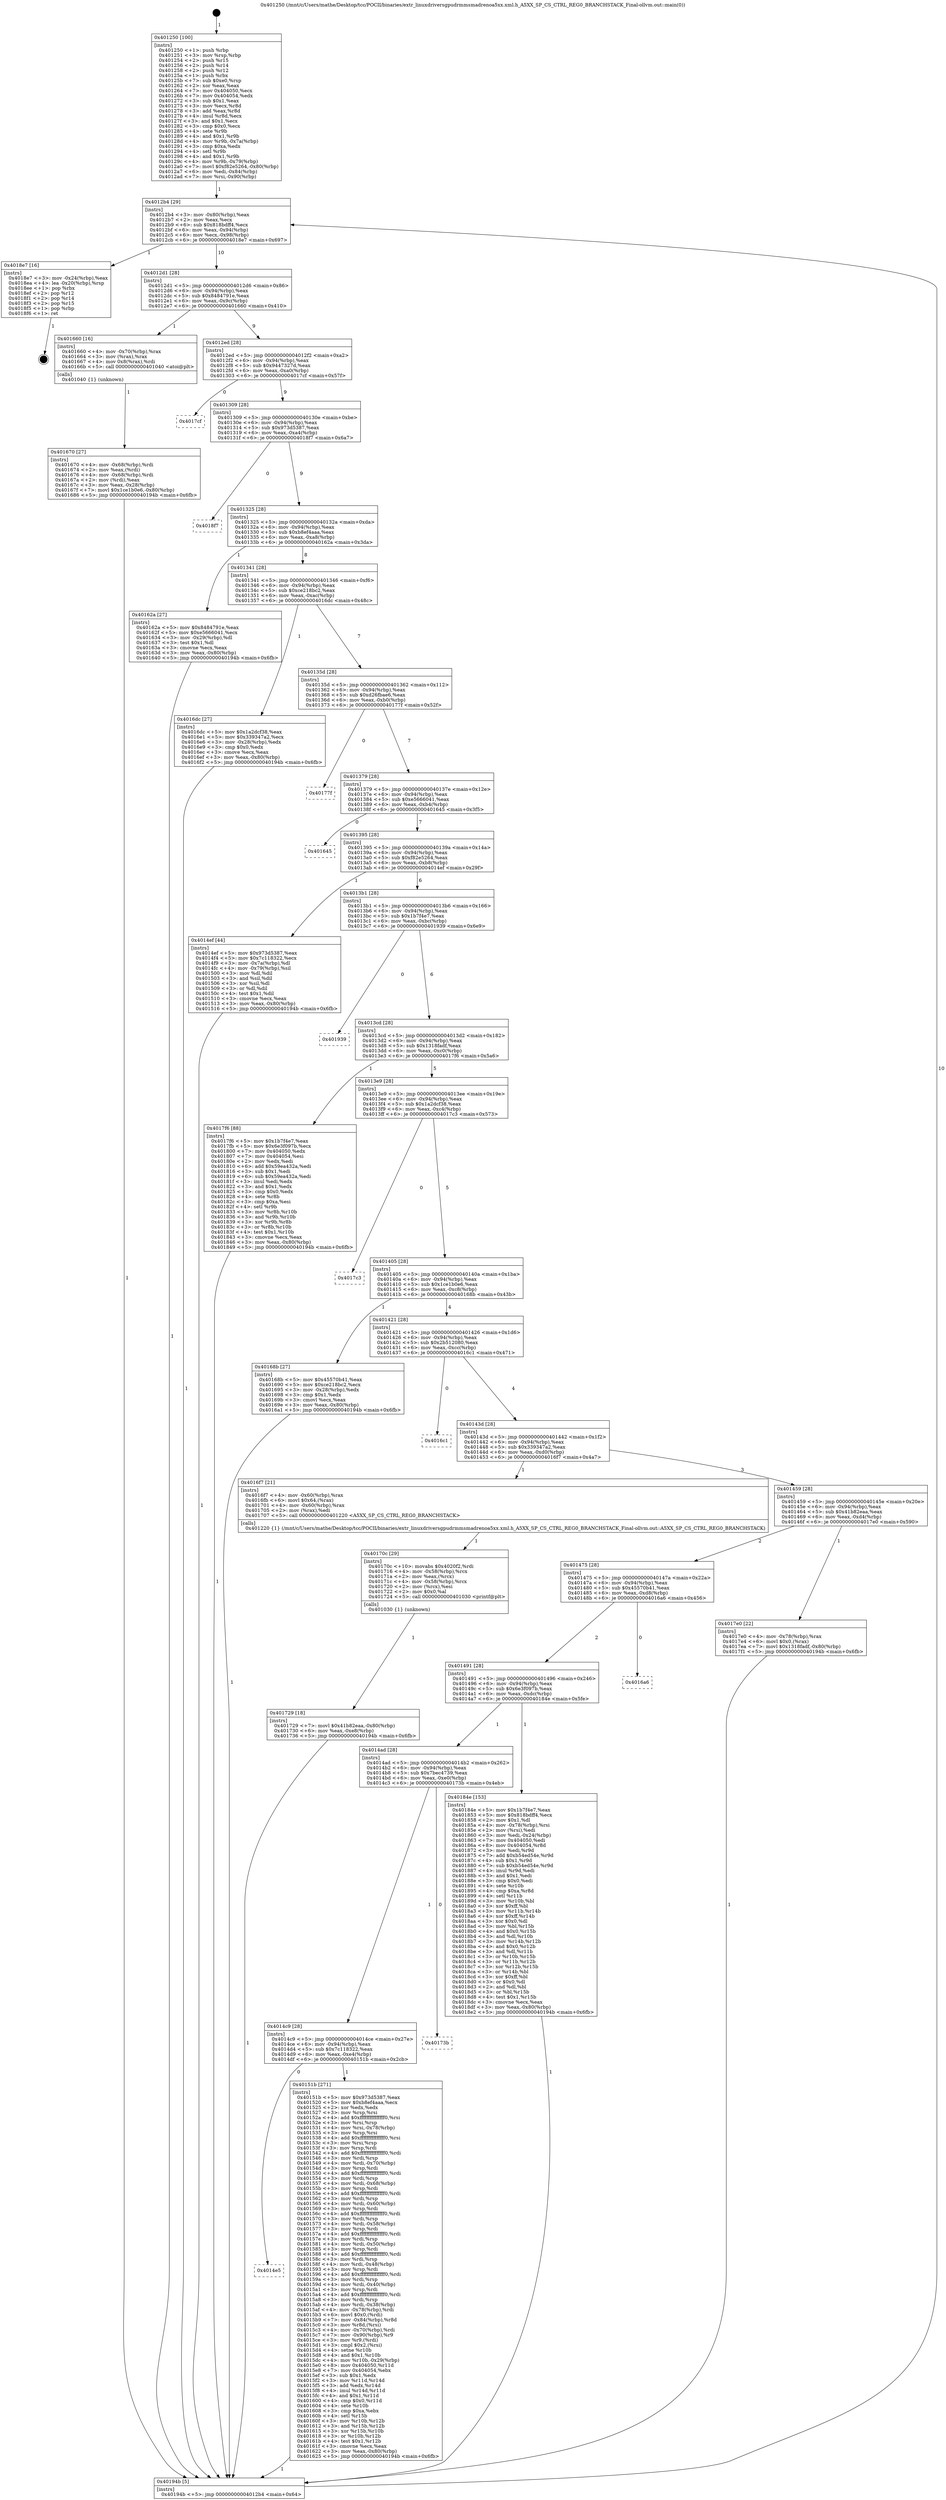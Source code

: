 digraph "0x401250" {
  label = "0x401250 (/mnt/c/Users/mathe/Desktop/tcc/POCII/binaries/extr_linuxdriversgpudrmmsmadrenoa5xx.xml.h_A5XX_SP_CS_CTRL_REG0_BRANCHSTACK_Final-ollvm.out::main(0))"
  labelloc = "t"
  node[shape=record]

  Entry [label="",width=0.3,height=0.3,shape=circle,fillcolor=black,style=filled]
  "0x4012b4" [label="{
     0x4012b4 [29]\l
     | [instrs]\l
     &nbsp;&nbsp;0x4012b4 \<+3\>: mov -0x80(%rbp),%eax\l
     &nbsp;&nbsp;0x4012b7 \<+2\>: mov %eax,%ecx\l
     &nbsp;&nbsp;0x4012b9 \<+6\>: sub $0x818bdff4,%ecx\l
     &nbsp;&nbsp;0x4012bf \<+6\>: mov %eax,-0x94(%rbp)\l
     &nbsp;&nbsp;0x4012c5 \<+6\>: mov %ecx,-0x98(%rbp)\l
     &nbsp;&nbsp;0x4012cb \<+6\>: je 00000000004018e7 \<main+0x697\>\l
  }"]
  "0x4018e7" [label="{
     0x4018e7 [16]\l
     | [instrs]\l
     &nbsp;&nbsp;0x4018e7 \<+3\>: mov -0x24(%rbp),%eax\l
     &nbsp;&nbsp;0x4018ea \<+4\>: lea -0x20(%rbp),%rsp\l
     &nbsp;&nbsp;0x4018ee \<+1\>: pop %rbx\l
     &nbsp;&nbsp;0x4018ef \<+2\>: pop %r12\l
     &nbsp;&nbsp;0x4018f1 \<+2\>: pop %r14\l
     &nbsp;&nbsp;0x4018f3 \<+2\>: pop %r15\l
     &nbsp;&nbsp;0x4018f5 \<+1\>: pop %rbp\l
     &nbsp;&nbsp;0x4018f6 \<+1\>: ret\l
  }"]
  "0x4012d1" [label="{
     0x4012d1 [28]\l
     | [instrs]\l
     &nbsp;&nbsp;0x4012d1 \<+5\>: jmp 00000000004012d6 \<main+0x86\>\l
     &nbsp;&nbsp;0x4012d6 \<+6\>: mov -0x94(%rbp),%eax\l
     &nbsp;&nbsp;0x4012dc \<+5\>: sub $0x8484791e,%eax\l
     &nbsp;&nbsp;0x4012e1 \<+6\>: mov %eax,-0x9c(%rbp)\l
     &nbsp;&nbsp;0x4012e7 \<+6\>: je 0000000000401660 \<main+0x410\>\l
  }"]
  Exit [label="",width=0.3,height=0.3,shape=circle,fillcolor=black,style=filled,peripheries=2]
  "0x401660" [label="{
     0x401660 [16]\l
     | [instrs]\l
     &nbsp;&nbsp;0x401660 \<+4\>: mov -0x70(%rbp),%rax\l
     &nbsp;&nbsp;0x401664 \<+3\>: mov (%rax),%rax\l
     &nbsp;&nbsp;0x401667 \<+4\>: mov 0x8(%rax),%rdi\l
     &nbsp;&nbsp;0x40166b \<+5\>: call 0000000000401040 \<atoi@plt\>\l
     | [calls]\l
     &nbsp;&nbsp;0x401040 \{1\} (unknown)\l
  }"]
  "0x4012ed" [label="{
     0x4012ed [28]\l
     | [instrs]\l
     &nbsp;&nbsp;0x4012ed \<+5\>: jmp 00000000004012f2 \<main+0xa2\>\l
     &nbsp;&nbsp;0x4012f2 \<+6\>: mov -0x94(%rbp),%eax\l
     &nbsp;&nbsp;0x4012f8 \<+5\>: sub $0x9447327d,%eax\l
     &nbsp;&nbsp;0x4012fd \<+6\>: mov %eax,-0xa0(%rbp)\l
     &nbsp;&nbsp;0x401303 \<+6\>: je 00000000004017cf \<main+0x57f\>\l
  }"]
  "0x401729" [label="{
     0x401729 [18]\l
     | [instrs]\l
     &nbsp;&nbsp;0x401729 \<+7\>: movl $0x41b82eaa,-0x80(%rbp)\l
     &nbsp;&nbsp;0x401730 \<+6\>: mov %eax,-0xe8(%rbp)\l
     &nbsp;&nbsp;0x401736 \<+5\>: jmp 000000000040194b \<main+0x6fb\>\l
  }"]
  "0x4017cf" [label="{
     0x4017cf\l
  }", style=dashed]
  "0x401309" [label="{
     0x401309 [28]\l
     | [instrs]\l
     &nbsp;&nbsp;0x401309 \<+5\>: jmp 000000000040130e \<main+0xbe\>\l
     &nbsp;&nbsp;0x40130e \<+6\>: mov -0x94(%rbp),%eax\l
     &nbsp;&nbsp;0x401314 \<+5\>: sub $0x973d5387,%eax\l
     &nbsp;&nbsp;0x401319 \<+6\>: mov %eax,-0xa4(%rbp)\l
     &nbsp;&nbsp;0x40131f \<+6\>: je 00000000004018f7 \<main+0x6a7\>\l
  }"]
  "0x40170c" [label="{
     0x40170c [29]\l
     | [instrs]\l
     &nbsp;&nbsp;0x40170c \<+10\>: movabs $0x4020f2,%rdi\l
     &nbsp;&nbsp;0x401716 \<+4\>: mov -0x58(%rbp),%rcx\l
     &nbsp;&nbsp;0x40171a \<+2\>: mov %eax,(%rcx)\l
     &nbsp;&nbsp;0x40171c \<+4\>: mov -0x58(%rbp),%rcx\l
     &nbsp;&nbsp;0x401720 \<+2\>: mov (%rcx),%esi\l
     &nbsp;&nbsp;0x401722 \<+2\>: mov $0x0,%al\l
     &nbsp;&nbsp;0x401724 \<+5\>: call 0000000000401030 \<printf@plt\>\l
     | [calls]\l
     &nbsp;&nbsp;0x401030 \{1\} (unknown)\l
  }"]
  "0x4018f7" [label="{
     0x4018f7\l
  }", style=dashed]
  "0x401325" [label="{
     0x401325 [28]\l
     | [instrs]\l
     &nbsp;&nbsp;0x401325 \<+5\>: jmp 000000000040132a \<main+0xda\>\l
     &nbsp;&nbsp;0x40132a \<+6\>: mov -0x94(%rbp),%eax\l
     &nbsp;&nbsp;0x401330 \<+5\>: sub $0xb8ef4aaa,%eax\l
     &nbsp;&nbsp;0x401335 \<+6\>: mov %eax,-0xa8(%rbp)\l
     &nbsp;&nbsp;0x40133b \<+6\>: je 000000000040162a \<main+0x3da\>\l
  }"]
  "0x401670" [label="{
     0x401670 [27]\l
     | [instrs]\l
     &nbsp;&nbsp;0x401670 \<+4\>: mov -0x68(%rbp),%rdi\l
     &nbsp;&nbsp;0x401674 \<+2\>: mov %eax,(%rdi)\l
     &nbsp;&nbsp;0x401676 \<+4\>: mov -0x68(%rbp),%rdi\l
     &nbsp;&nbsp;0x40167a \<+2\>: mov (%rdi),%eax\l
     &nbsp;&nbsp;0x40167c \<+3\>: mov %eax,-0x28(%rbp)\l
     &nbsp;&nbsp;0x40167f \<+7\>: movl $0x1ce1b0e6,-0x80(%rbp)\l
     &nbsp;&nbsp;0x401686 \<+5\>: jmp 000000000040194b \<main+0x6fb\>\l
  }"]
  "0x40162a" [label="{
     0x40162a [27]\l
     | [instrs]\l
     &nbsp;&nbsp;0x40162a \<+5\>: mov $0x8484791e,%eax\l
     &nbsp;&nbsp;0x40162f \<+5\>: mov $0xe5666041,%ecx\l
     &nbsp;&nbsp;0x401634 \<+3\>: mov -0x29(%rbp),%dl\l
     &nbsp;&nbsp;0x401637 \<+3\>: test $0x1,%dl\l
     &nbsp;&nbsp;0x40163a \<+3\>: cmovne %ecx,%eax\l
     &nbsp;&nbsp;0x40163d \<+3\>: mov %eax,-0x80(%rbp)\l
     &nbsp;&nbsp;0x401640 \<+5\>: jmp 000000000040194b \<main+0x6fb\>\l
  }"]
  "0x401341" [label="{
     0x401341 [28]\l
     | [instrs]\l
     &nbsp;&nbsp;0x401341 \<+5\>: jmp 0000000000401346 \<main+0xf6\>\l
     &nbsp;&nbsp;0x401346 \<+6\>: mov -0x94(%rbp),%eax\l
     &nbsp;&nbsp;0x40134c \<+5\>: sub $0xce218bc2,%eax\l
     &nbsp;&nbsp;0x401351 \<+6\>: mov %eax,-0xac(%rbp)\l
     &nbsp;&nbsp;0x401357 \<+6\>: je 00000000004016dc \<main+0x48c\>\l
  }"]
  "0x4014e5" [label="{
     0x4014e5\l
  }", style=dashed]
  "0x4016dc" [label="{
     0x4016dc [27]\l
     | [instrs]\l
     &nbsp;&nbsp;0x4016dc \<+5\>: mov $0x1a2dcf38,%eax\l
     &nbsp;&nbsp;0x4016e1 \<+5\>: mov $0x339347a2,%ecx\l
     &nbsp;&nbsp;0x4016e6 \<+3\>: mov -0x28(%rbp),%edx\l
     &nbsp;&nbsp;0x4016e9 \<+3\>: cmp $0x0,%edx\l
     &nbsp;&nbsp;0x4016ec \<+3\>: cmove %ecx,%eax\l
     &nbsp;&nbsp;0x4016ef \<+3\>: mov %eax,-0x80(%rbp)\l
     &nbsp;&nbsp;0x4016f2 \<+5\>: jmp 000000000040194b \<main+0x6fb\>\l
  }"]
  "0x40135d" [label="{
     0x40135d [28]\l
     | [instrs]\l
     &nbsp;&nbsp;0x40135d \<+5\>: jmp 0000000000401362 \<main+0x112\>\l
     &nbsp;&nbsp;0x401362 \<+6\>: mov -0x94(%rbp),%eax\l
     &nbsp;&nbsp;0x401368 \<+5\>: sub $0xd26fbae6,%eax\l
     &nbsp;&nbsp;0x40136d \<+6\>: mov %eax,-0xb0(%rbp)\l
     &nbsp;&nbsp;0x401373 \<+6\>: je 000000000040177f \<main+0x52f\>\l
  }"]
  "0x40151b" [label="{
     0x40151b [271]\l
     | [instrs]\l
     &nbsp;&nbsp;0x40151b \<+5\>: mov $0x973d5387,%eax\l
     &nbsp;&nbsp;0x401520 \<+5\>: mov $0xb8ef4aaa,%ecx\l
     &nbsp;&nbsp;0x401525 \<+2\>: xor %edx,%edx\l
     &nbsp;&nbsp;0x401527 \<+3\>: mov %rsp,%rsi\l
     &nbsp;&nbsp;0x40152a \<+4\>: add $0xfffffffffffffff0,%rsi\l
     &nbsp;&nbsp;0x40152e \<+3\>: mov %rsi,%rsp\l
     &nbsp;&nbsp;0x401531 \<+4\>: mov %rsi,-0x78(%rbp)\l
     &nbsp;&nbsp;0x401535 \<+3\>: mov %rsp,%rsi\l
     &nbsp;&nbsp;0x401538 \<+4\>: add $0xfffffffffffffff0,%rsi\l
     &nbsp;&nbsp;0x40153c \<+3\>: mov %rsi,%rsp\l
     &nbsp;&nbsp;0x40153f \<+3\>: mov %rsp,%rdi\l
     &nbsp;&nbsp;0x401542 \<+4\>: add $0xfffffffffffffff0,%rdi\l
     &nbsp;&nbsp;0x401546 \<+3\>: mov %rdi,%rsp\l
     &nbsp;&nbsp;0x401549 \<+4\>: mov %rdi,-0x70(%rbp)\l
     &nbsp;&nbsp;0x40154d \<+3\>: mov %rsp,%rdi\l
     &nbsp;&nbsp;0x401550 \<+4\>: add $0xfffffffffffffff0,%rdi\l
     &nbsp;&nbsp;0x401554 \<+3\>: mov %rdi,%rsp\l
     &nbsp;&nbsp;0x401557 \<+4\>: mov %rdi,-0x68(%rbp)\l
     &nbsp;&nbsp;0x40155b \<+3\>: mov %rsp,%rdi\l
     &nbsp;&nbsp;0x40155e \<+4\>: add $0xfffffffffffffff0,%rdi\l
     &nbsp;&nbsp;0x401562 \<+3\>: mov %rdi,%rsp\l
     &nbsp;&nbsp;0x401565 \<+4\>: mov %rdi,-0x60(%rbp)\l
     &nbsp;&nbsp;0x401569 \<+3\>: mov %rsp,%rdi\l
     &nbsp;&nbsp;0x40156c \<+4\>: add $0xfffffffffffffff0,%rdi\l
     &nbsp;&nbsp;0x401570 \<+3\>: mov %rdi,%rsp\l
     &nbsp;&nbsp;0x401573 \<+4\>: mov %rdi,-0x58(%rbp)\l
     &nbsp;&nbsp;0x401577 \<+3\>: mov %rsp,%rdi\l
     &nbsp;&nbsp;0x40157a \<+4\>: add $0xfffffffffffffff0,%rdi\l
     &nbsp;&nbsp;0x40157e \<+3\>: mov %rdi,%rsp\l
     &nbsp;&nbsp;0x401581 \<+4\>: mov %rdi,-0x50(%rbp)\l
     &nbsp;&nbsp;0x401585 \<+3\>: mov %rsp,%rdi\l
     &nbsp;&nbsp;0x401588 \<+4\>: add $0xfffffffffffffff0,%rdi\l
     &nbsp;&nbsp;0x40158c \<+3\>: mov %rdi,%rsp\l
     &nbsp;&nbsp;0x40158f \<+4\>: mov %rdi,-0x48(%rbp)\l
     &nbsp;&nbsp;0x401593 \<+3\>: mov %rsp,%rdi\l
     &nbsp;&nbsp;0x401596 \<+4\>: add $0xfffffffffffffff0,%rdi\l
     &nbsp;&nbsp;0x40159a \<+3\>: mov %rdi,%rsp\l
     &nbsp;&nbsp;0x40159d \<+4\>: mov %rdi,-0x40(%rbp)\l
     &nbsp;&nbsp;0x4015a1 \<+3\>: mov %rsp,%rdi\l
     &nbsp;&nbsp;0x4015a4 \<+4\>: add $0xfffffffffffffff0,%rdi\l
     &nbsp;&nbsp;0x4015a8 \<+3\>: mov %rdi,%rsp\l
     &nbsp;&nbsp;0x4015ab \<+4\>: mov %rdi,-0x38(%rbp)\l
     &nbsp;&nbsp;0x4015af \<+4\>: mov -0x78(%rbp),%rdi\l
     &nbsp;&nbsp;0x4015b3 \<+6\>: movl $0x0,(%rdi)\l
     &nbsp;&nbsp;0x4015b9 \<+7\>: mov -0x84(%rbp),%r8d\l
     &nbsp;&nbsp;0x4015c0 \<+3\>: mov %r8d,(%rsi)\l
     &nbsp;&nbsp;0x4015c3 \<+4\>: mov -0x70(%rbp),%rdi\l
     &nbsp;&nbsp;0x4015c7 \<+7\>: mov -0x90(%rbp),%r9\l
     &nbsp;&nbsp;0x4015ce \<+3\>: mov %r9,(%rdi)\l
     &nbsp;&nbsp;0x4015d1 \<+3\>: cmpl $0x2,(%rsi)\l
     &nbsp;&nbsp;0x4015d4 \<+4\>: setne %r10b\l
     &nbsp;&nbsp;0x4015d8 \<+4\>: and $0x1,%r10b\l
     &nbsp;&nbsp;0x4015dc \<+4\>: mov %r10b,-0x29(%rbp)\l
     &nbsp;&nbsp;0x4015e0 \<+8\>: mov 0x404050,%r11d\l
     &nbsp;&nbsp;0x4015e8 \<+7\>: mov 0x404054,%ebx\l
     &nbsp;&nbsp;0x4015ef \<+3\>: sub $0x1,%edx\l
     &nbsp;&nbsp;0x4015f2 \<+3\>: mov %r11d,%r14d\l
     &nbsp;&nbsp;0x4015f5 \<+3\>: add %edx,%r14d\l
     &nbsp;&nbsp;0x4015f8 \<+4\>: imul %r14d,%r11d\l
     &nbsp;&nbsp;0x4015fc \<+4\>: and $0x1,%r11d\l
     &nbsp;&nbsp;0x401600 \<+4\>: cmp $0x0,%r11d\l
     &nbsp;&nbsp;0x401604 \<+4\>: sete %r10b\l
     &nbsp;&nbsp;0x401608 \<+3\>: cmp $0xa,%ebx\l
     &nbsp;&nbsp;0x40160b \<+4\>: setl %r15b\l
     &nbsp;&nbsp;0x40160f \<+3\>: mov %r10b,%r12b\l
     &nbsp;&nbsp;0x401612 \<+3\>: and %r15b,%r12b\l
     &nbsp;&nbsp;0x401615 \<+3\>: xor %r15b,%r10b\l
     &nbsp;&nbsp;0x401618 \<+3\>: or %r10b,%r12b\l
     &nbsp;&nbsp;0x40161b \<+4\>: test $0x1,%r12b\l
     &nbsp;&nbsp;0x40161f \<+3\>: cmovne %ecx,%eax\l
     &nbsp;&nbsp;0x401622 \<+3\>: mov %eax,-0x80(%rbp)\l
     &nbsp;&nbsp;0x401625 \<+5\>: jmp 000000000040194b \<main+0x6fb\>\l
  }"]
  "0x40177f" [label="{
     0x40177f\l
  }", style=dashed]
  "0x401379" [label="{
     0x401379 [28]\l
     | [instrs]\l
     &nbsp;&nbsp;0x401379 \<+5\>: jmp 000000000040137e \<main+0x12e\>\l
     &nbsp;&nbsp;0x40137e \<+6\>: mov -0x94(%rbp),%eax\l
     &nbsp;&nbsp;0x401384 \<+5\>: sub $0xe5666041,%eax\l
     &nbsp;&nbsp;0x401389 \<+6\>: mov %eax,-0xb4(%rbp)\l
     &nbsp;&nbsp;0x40138f \<+6\>: je 0000000000401645 \<main+0x3f5\>\l
  }"]
  "0x4014c9" [label="{
     0x4014c9 [28]\l
     | [instrs]\l
     &nbsp;&nbsp;0x4014c9 \<+5\>: jmp 00000000004014ce \<main+0x27e\>\l
     &nbsp;&nbsp;0x4014ce \<+6\>: mov -0x94(%rbp),%eax\l
     &nbsp;&nbsp;0x4014d4 \<+5\>: sub $0x7c118322,%eax\l
     &nbsp;&nbsp;0x4014d9 \<+6\>: mov %eax,-0xe4(%rbp)\l
     &nbsp;&nbsp;0x4014df \<+6\>: je 000000000040151b \<main+0x2cb\>\l
  }"]
  "0x401645" [label="{
     0x401645\l
  }", style=dashed]
  "0x401395" [label="{
     0x401395 [28]\l
     | [instrs]\l
     &nbsp;&nbsp;0x401395 \<+5\>: jmp 000000000040139a \<main+0x14a\>\l
     &nbsp;&nbsp;0x40139a \<+6\>: mov -0x94(%rbp),%eax\l
     &nbsp;&nbsp;0x4013a0 \<+5\>: sub $0xf82e5264,%eax\l
     &nbsp;&nbsp;0x4013a5 \<+6\>: mov %eax,-0xb8(%rbp)\l
     &nbsp;&nbsp;0x4013ab \<+6\>: je 00000000004014ef \<main+0x29f\>\l
  }"]
  "0x40173b" [label="{
     0x40173b\l
  }", style=dashed]
  "0x4014ef" [label="{
     0x4014ef [44]\l
     | [instrs]\l
     &nbsp;&nbsp;0x4014ef \<+5\>: mov $0x973d5387,%eax\l
     &nbsp;&nbsp;0x4014f4 \<+5\>: mov $0x7c118322,%ecx\l
     &nbsp;&nbsp;0x4014f9 \<+3\>: mov -0x7a(%rbp),%dl\l
     &nbsp;&nbsp;0x4014fc \<+4\>: mov -0x79(%rbp),%sil\l
     &nbsp;&nbsp;0x401500 \<+3\>: mov %dl,%dil\l
     &nbsp;&nbsp;0x401503 \<+3\>: and %sil,%dil\l
     &nbsp;&nbsp;0x401506 \<+3\>: xor %sil,%dl\l
     &nbsp;&nbsp;0x401509 \<+3\>: or %dl,%dil\l
     &nbsp;&nbsp;0x40150c \<+4\>: test $0x1,%dil\l
     &nbsp;&nbsp;0x401510 \<+3\>: cmovne %ecx,%eax\l
     &nbsp;&nbsp;0x401513 \<+3\>: mov %eax,-0x80(%rbp)\l
     &nbsp;&nbsp;0x401516 \<+5\>: jmp 000000000040194b \<main+0x6fb\>\l
  }"]
  "0x4013b1" [label="{
     0x4013b1 [28]\l
     | [instrs]\l
     &nbsp;&nbsp;0x4013b1 \<+5\>: jmp 00000000004013b6 \<main+0x166\>\l
     &nbsp;&nbsp;0x4013b6 \<+6\>: mov -0x94(%rbp),%eax\l
     &nbsp;&nbsp;0x4013bc \<+5\>: sub $0x1b7f4e7,%eax\l
     &nbsp;&nbsp;0x4013c1 \<+6\>: mov %eax,-0xbc(%rbp)\l
     &nbsp;&nbsp;0x4013c7 \<+6\>: je 0000000000401939 \<main+0x6e9\>\l
  }"]
  "0x40194b" [label="{
     0x40194b [5]\l
     | [instrs]\l
     &nbsp;&nbsp;0x40194b \<+5\>: jmp 00000000004012b4 \<main+0x64\>\l
  }"]
  "0x401250" [label="{
     0x401250 [100]\l
     | [instrs]\l
     &nbsp;&nbsp;0x401250 \<+1\>: push %rbp\l
     &nbsp;&nbsp;0x401251 \<+3\>: mov %rsp,%rbp\l
     &nbsp;&nbsp;0x401254 \<+2\>: push %r15\l
     &nbsp;&nbsp;0x401256 \<+2\>: push %r14\l
     &nbsp;&nbsp;0x401258 \<+2\>: push %r12\l
     &nbsp;&nbsp;0x40125a \<+1\>: push %rbx\l
     &nbsp;&nbsp;0x40125b \<+7\>: sub $0xe0,%rsp\l
     &nbsp;&nbsp;0x401262 \<+2\>: xor %eax,%eax\l
     &nbsp;&nbsp;0x401264 \<+7\>: mov 0x404050,%ecx\l
     &nbsp;&nbsp;0x40126b \<+7\>: mov 0x404054,%edx\l
     &nbsp;&nbsp;0x401272 \<+3\>: sub $0x1,%eax\l
     &nbsp;&nbsp;0x401275 \<+3\>: mov %ecx,%r8d\l
     &nbsp;&nbsp;0x401278 \<+3\>: add %eax,%r8d\l
     &nbsp;&nbsp;0x40127b \<+4\>: imul %r8d,%ecx\l
     &nbsp;&nbsp;0x40127f \<+3\>: and $0x1,%ecx\l
     &nbsp;&nbsp;0x401282 \<+3\>: cmp $0x0,%ecx\l
     &nbsp;&nbsp;0x401285 \<+4\>: sete %r9b\l
     &nbsp;&nbsp;0x401289 \<+4\>: and $0x1,%r9b\l
     &nbsp;&nbsp;0x40128d \<+4\>: mov %r9b,-0x7a(%rbp)\l
     &nbsp;&nbsp;0x401291 \<+3\>: cmp $0xa,%edx\l
     &nbsp;&nbsp;0x401294 \<+4\>: setl %r9b\l
     &nbsp;&nbsp;0x401298 \<+4\>: and $0x1,%r9b\l
     &nbsp;&nbsp;0x40129c \<+4\>: mov %r9b,-0x79(%rbp)\l
     &nbsp;&nbsp;0x4012a0 \<+7\>: movl $0xf82e5264,-0x80(%rbp)\l
     &nbsp;&nbsp;0x4012a7 \<+6\>: mov %edi,-0x84(%rbp)\l
     &nbsp;&nbsp;0x4012ad \<+7\>: mov %rsi,-0x90(%rbp)\l
  }"]
  "0x4014ad" [label="{
     0x4014ad [28]\l
     | [instrs]\l
     &nbsp;&nbsp;0x4014ad \<+5\>: jmp 00000000004014b2 \<main+0x262\>\l
     &nbsp;&nbsp;0x4014b2 \<+6\>: mov -0x94(%rbp),%eax\l
     &nbsp;&nbsp;0x4014b8 \<+5\>: sub $0x7bec4739,%eax\l
     &nbsp;&nbsp;0x4014bd \<+6\>: mov %eax,-0xe0(%rbp)\l
     &nbsp;&nbsp;0x4014c3 \<+6\>: je 000000000040173b \<main+0x4eb\>\l
  }"]
  "0x401939" [label="{
     0x401939\l
  }", style=dashed]
  "0x4013cd" [label="{
     0x4013cd [28]\l
     | [instrs]\l
     &nbsp;&nbsp;0x4013cd \<+5\>: jmp 00000000004013d2 \<main+0x182\>\l
     &nbsp;&nbsp;0x4013d2 \<+6\>: mov -0x94(%rbp),%eax\l
     &nbsp;&nbsp;0x4013d8 \<+5\>: sub $0x1318fadf,%eax\l
     &nbsp;&nbsp;0x4013dd \<+6\>: mov %eax,-0xc0(%rbp)\l
     &nbsp;&nbsp;0x4013e3 \<+6\>: je 00000000004017f6 \<main+0x5a6\>\l
  }"]
  "0x40184e" [label="{
     0x40184e [153]\l
     | [instrs]\l
     &nbsp;&nbsp;0x40184e \<+5\>: mov $0x1b7f4e7,%eax\l
     &nbsp;&nbsp;0x401853 \<+5\>: mov $0x818bdff4,%ecx\l
     &nbsp;&nbsp;0x401858 \<+2\>: mov $0x1,%dl\l
     &nbsp;&nbsp;0x40185a \<+4\>: mov -0x78(%rbp),%rsi\l
     &nbsp;&nbsp;0x40185e \<+2\>: mov (%rsi),%edi\l
     &nbsp;&nbsp;0x401860 \<+3\>: mov %edi,-0x24(%rbp)\l
     &nbsp;&nbsp;0x401863 \<+7\>: mov 0x404050,%edi\l
     &nbsp;&nbsp;0x40186a \<+8\>: mov 0x404054,%r8d\l
     &nbsp;&nbsp;0x401872 \<+3\>: mov %edi,%r9d\l
     &nbsp;&nbsp;0x401875 \<+7\>: add $0xb54ed54e,%r9d\l
     &nbsp;&nbsp;0x40187c \<+4\>: sub $0x1,%r9d\l
     &nbsp;&nbsp;0x401880 \<+7\>: sub $0xb54ed54e,%r9d\l
     &nbsp;&nbsp;0x401887 \<+4\>: imul %r9d,%edi\l
     &nbsp;&nbsp;0x40188b \<+3\>: and $0x1,%edi\l
     &nbsp;&nbsp;0x40188e \<+3\>: cmp $0x0,%edi\l
     &nbsp;&nbsp;0x401891 \<+4\>: sete %r10b\l
     &nbsp;&nbsp;0x401895 \<+4\>: cmp $0xa,%r8d\l
     &nbsp;&nbsp;0x401899 \<+4\>: setl %r11b\l
     &nbsp;&nbsp;0x40189d \<+3\>: mov %r10b,%bl\l
     &nbsp;&nbsp;0x4018a0 \<+3\>: xor $0xff,%bl\l
     &nbsp;&nbsp;0x4018a3 \<+3\>: mov %r11b,%r14b\l
     &nbsp;&nbsp;0x4018a6 \<+4\>: xor $0xff,%r14b\l
     &nbsp;&nbsp;0x4018aa \<+3\>: xor $0x0,%dl\l
     &nbsp;&nbsp;0x4018ad \<+3\>: mov %bl,%r15b\l
     &nbsp;&nbsp;0x4018b0 \<+4\>: and $0x0,%r15b\l
     &nbsp;&nbsp;0x4018b4 \<+3\>: and %dl,%r10b\l
     &nbsp;&nbsp;0x4018b7 \<+3\>: mov %r14b,%r12b\l
     &nbsp;&nbsp;0x4018ba \<+4\>: and $0x0,%r12b\l
     &nbsp;&nbsp;0x4018be \<+3\>: and %dl,%r11b\l
     &nbsp;&nbsp;0x4018c1 \<+3\>: or %r10b,%r15b\l
     &nbsp;&nbsp;0x4018c4 \<+3\>: or %r11b,%r12b\l
     &nbsp;&nbsp;0x4018c7 \<+3\>: xor %r12b,%r15b\l
     &nbsp;&nbsp;0x4018ca \<+3\>: or %r14b,%bl\l
     &nbsp;&nbsp;0x4018cd \<+3\>: xor $0xff,%bl\l
     &nbsp;&nbsp;0x4018d0 \<+3\>: or $0x0,%dl\l
     &nbsp;&nbsp;0x4018d3 \<+2\>: and %dl,%bl\l
     &nbsp;&nbsp;0x4018d5 \<+3\>: or %bl,%r15b\l
     &nbsp;&nbsp;0x4018d8 \<+4\>: test $0x1,%r15b\l
     &nbsp;&nbsp;0x4018dc \<+3\>: cmovne %ecx,%eax\l
     &nbsp;&nbsp;0x4018df \<+3\>: mov %eax,-0x80(%rbp)\l
     &nbsp;&nbsp;0x4018e2 \<+5\>: jmp 000000000040194b \<main+0x6fb\>\l
  }"]
  "0x4017f6" [label="{
     0x4017f6 [88]\l
     | [instrs]\l
     &nbsp;&nbsp;0x4017f6 \<+5\>: mov $0x1b7f4e7,%eax\l
     &nbsp;&nbsp;0x4017fb \<+5\>: mov $0x6e3f097b,%ecx\l
     &nbsp;&nbsp;0x401800 \<+7\>: mov 0x404050,%edx\l
     &nbsp;&nbsp;0x401807 \<+7\>: mov 0x404054,%esi\l
     &nbsp;&nbsp;0x40180e \<+2\>: mov %edx,%edi\l
     &nbsp;&nbsp;0x401810 \<+6\>: add $0x59ea432a,%edi\l
     &nbsp;&nbsp;0x401816 \<+3\>: sub $0x1,%edi\l
     &nbsp;&nbsp;0x401819 \<+6\>: sub $0x59ea432a,%edi\l
     &nbsp;&nbsp;0x40181f \<+3\>: imul %edi,%edx\l
     &nbsp;&nbsp;0x401822 \<+3\>: and $0x1,%edx\l
     &nbsp;&nbsp;0x401825 \<+3\>: cmp $0x0,%edx\l
     &nbsp;&nbsp;0x401828 \<+4\>: sete %r8b\l
     &nbsp;&nbsp;0x40182c \<+3\>: cmp $0xa,%esi\l
     &nbsp;&nbsp;0x40182f \<+4\>: setl %r9b\l
     &nbsp;&nbsp;0x401833 \<+3\>: mov %r8b,%r10b\l
     &nbsp;&nbsp;0x401836 \<+3\>: and %r9b,%r10b\l
     &nbsp;&nbsp;0x401839 \<+3\>: xor %r9b,%r8b\l
     &nbsp;&nbsp;0x40183c \<+3\>: or %r8b,%r10b\l
     &nbsp;&nbsp;0x40183f \<+4\>: test $0x1,%r10b\l
     &nbsp;&nbsp;0x401843 \<+3\>: cmovne %ecx,%eax\l
     &nbsp;&nbsp;0x401846 \<+3\>: mov %eax,-0x80(%rbp)\l
     &nbsp;&nbsp;0x401849 \<+5\>: jmp 000000000040194b \<main+0x6fb\>\l
  }"]
  "0x4013e9" [label="{
     0x4013e9 [28]\l
     | [instrs]\l
     &nbsp;&nbsp;0x4013e9 \<+5\>: jmp 00000000004013ee \<main+0x19e\>\l
     &nbsp;&nbsp;0x4013ee \<+6\>: mov -0x94(%rbp),%eax\l
     &nbsp;&nbsp;0x4013f4 \<+5\>: sub $0x1a2dcf38,%eax\l
     &nbsp;&nbsp;0x4013f9 \<+6\>: mov %eax,-0xc4(%rbp)\l
     &nbsp;&nbsp;0x4013ff \<+6\>: je 00000000004017c3 \<main+0x573\>\l
  }"]
  "0x401491" [label="{
     0x401491 [28]\l
     | [instrs]\l
     &nbsp;&nbsp;0x401491 \<+5\>: jmp 0000000000401496 \<main+0x246\>\l
     &nbsp;&nbsp;0x401496 \<+6\>: mov -0x94(%rbp),%eax\l
     &nbsp;&nbsp;0x40149c \<+5\>: sub $0x6e3f097b,%eax\l
     &nbsp;&nbsp;0x4014a1 \<+6\>: mov %eax,-0xdc(%rbp)\l
     &nbsp;&nbsp;0x4014a7 \<+6\>: je 000000000040184e \<main+0x5fe\>\l
  }"]
  "0x4017c3" [label="{
     0x4017c3\l
  }", style=dashed]
  "0x401405" [label="{
     0x401405 [28]\l
     | [instrs]\l
     &nbsp;&nbsp;0x401405 \<+5\>: jmp 000000000040140a \<main+0x1ba\>\l
     &nbsp;&nbsp;0x40140a \<+6\>: mov -0x94(%rbp),%eax\l
     &nbsp;&nbsp;0x401410 \<+5\>: sub $0x1ce1b0e6,%eax\l
     &nbsp;&nbsp;0x401415 \<+6\>: mov %eax,-0xc8(%rbp)\l
     &nbsp;&nbsp;0x40141b \<+6\>: je 000000000040168b \<main+0x43b\>\l
  }"]
  "0x4016a6" [label="{
     0x4016a6\l
  }", style=dashed]
  "0x40168b" [label="{
     0x40168b [27]\l
     | [instrs]\l
     &nbsp;&nbsp;0x40168b \<+5\>: mov $0x45570b41,%eax\l
     &nbsp;&nbsp;0x401690 \<+5\>: mov $0xce218bc2,%ecx\l
     &nbsp;&nbsp;0x401695 \<+3\>: mov -0x28(%rbp),%edx\l
     &nbsp;&nbsp;0x401698 \<+3\>: cmp $0x1,%edx\l
     &nbsp;&nbsp;0x40169b \<+3\>: cmovl %ecx,%eax\l
     &nbsp;&nbsp;0x40169e \<+3\>: mov %eax,-0x80(%rbp)\l
     &nbsp;&nbsp;0x4016a1 \<+5\>: jmp 000000000040194b \<main+0x6fb\>\l
  }"]
  "0x401421" [label="{
     0x401421 [28]\l
     | [instrs]\l
     &nbsp;&nbsp;0x401421 \<+5\>: jmp 0000000000401426 \<main+0x1d6\>\l
     &nbsp;&nbsp;0x401426 \<+6\>: mov -0x94(%rbp),%eax\l
     &nbsp;&nbsp;0x40142c \<+5\>: sub $0x2b512080,%eax\l
     &nbsp;&nbsp;0x401431 \<+6\>: mov %eax,-0xcc(%rbp)\l
     &nbsp;&nbsp;0x401437 \<+6\>: je 00000000004016c1 \<main+0x471\>\l
  }"]
  "0x401475" [label="{
     0x401475 [28]\l
     | [instrs]\l
     &nbsp;&nbsp;0x401475 \<+5\>: jmp 000000000040147a \<main+0x22a\>\l
     &nbsp;&nbsp;0x40147a \<+6\>: mov -0x94(%rbp),%eax\l
     &nbsp;&nbsp;0x401480 \<+5\>: sub $0x45570b41,%eax\l
     &nbsp;&nbsp;0x401485 \<+6\>: mov %eax,-0xd8(%rbp)\l
     &nbsp;&nbsp;0x40148b \<+6\>: je 00000000004016a6 \<main+0x456\>\l
  }"]
  "0x4016c1" [label="{
     0x4016c1\l
  }", style=dashed]
  "0x40143d" [label="{
     0x40143d [28]\l
     | [instrs]\l
     &nbsp;&nbsp;0x40143d \<+5\>: jmp 0000000000401442 \<main+0x1f2\>\l
     &nbsp;&nbsp;0x401442 \<+6\>: mov -0x94(%rbp),%eax\l
     &nbsp;&nbsp;0x401448 \<+5\>: sub $0x339347a2,%eax\l
     &nbsp;&nbsp;0x40144d \<+6\>: mov %eax,-0xd0(%rbp)\l
     &nbsp;&nbsp;0x401453 \<+6\>: je 00000000004016f7 \<main+0x4a7\>\l
  }"]
  "0x4017e0" [label="{
     0x4017e0 [22]\l
     | [instrs]\l
     &nbsp;&nbsp;0x4017e0 \<+4\>: mov -0x78(%rbp),%rax\l
     &nbsp;&nbsp;0x4017e4 \<+6\>: movl $0x0,(%rax)\l
     &nbsp;&nbsp;0x4017ea \<+7\>: movl $0x1318fadf,-0x80(%rbp)\l
     &nbsp;&nbsp;0x4017f1 \<+5\>: jmp 000000000040194b \<main+0x6fb\>\l
  }"]
  "0x4016f7" [label="{
     0x4016f7 [21]\l
     | [instrs]\l
     &nbsp;&nbsp;0x4016f7 \<+4\>: mov -0x60(%rbp),%rax\l
     &nbsp;&nbsp;0x4016fb \<+6\>: movl $0x64,(%rax)\l
     &nbsp;&nbsp;0x401701 \<+4\>: mov -0x60(%rbp),%rax\l
     &nbsp;&nbsp;0x401705 \<+2\>: mov (%rax),%edi\l
     &nbsp;&nbsp;0x401707 \<+5\>: call 0000000000401220 \<A5XX_SP_CS_CTRL_REG0_BRANCHSTACK\>\l
     | [calls]\l
     &nbsp;&nbsp;0x401220 \{1\} (/mnt/c/Users/mathe/Desktop/tcc/POCII/binaries/extr_linuxdriversgpudrmmsmadrenoa5xx.xml.h_A5XX_SP_CS_CTRL_REG0_BRANCHSTACK_Final-ollvm.out::A5XX_SP_CS_CTRL_REG0_BRANCHSTACK)\l
  }"]
  "0x401459" [label="{
     0x401459 [28]\l
     | [instrs]\l
     &nbsp;&nbsp;0x401459 \<+5\>: jmp 000000000040145e \<main+0x20e\>\l
     &nbsp;&nbsp;0x40145e \<+6\>: mov -0x94(%rbp),%eax\l
     &nbsp;&nbsp;0x401464 \<+5\>: sub $0x41b82eaa,%eax\l
     &nbsp;&nbsp;0x401469 \<+6\>: mov %eax,-0xd4(%rbp)\l
     &nbsp;&nbsp;0x40146f \<+6\>: je 00000000004017e0 \<main+0x590\>\l
  }"]
  Entry -> "0x401250" [label=" 1"]
  "0x4012b4" -> "0x4018e7" [label=" 1"]
  "0x4012b4" -> "0x4012d1" [label=" 10"]
  "0x4018e7" -> Exit [label=" 1"]
  "0x4012d1" -> "0x401660" [label=" 1"]
  "0x4012d1" -> "0x4012ed" [label=" 9"]
  "0x40184e" -> "0x40194b" [label=" 1"]
  "0x4012ed" -> "0x4017cf" [label=" 0"]
  "0x4012ed" -> "0x401309" [label=" 9"]
  "0x4017f6" -> "0x40194b" [label=" 1"]
  "0x401309" -> "0x4018f7" [label=" 0"]
  "0x401309" -> "0x401325" [label=" 9"]
  "0x4017e0" -> "0x40194b" [label=" 1"]
  "0x401325" -> "0x40162a" [label=" 1"]
  "0x401325" -> "0x401341" [label=" 8"]
  "0x401729" -> "0x40194b" [label=" 1"]
  "0x401341" -> "0x4016dc" [label=" 1"]
  "0x401341" -> "0x40135d" [label=" 7"]
  "0x4016f7" -> "0x40170c" [label=" 1"]
  "0x40135d" -> "0x40177f" [label=" 0"]
  "0x40135d" -> "0x401379" [label=" 7"]
  "0x4016dc" -> "0x40194b" [label=" 1"]
  "0x401379" -> "0x401645" [label=" 0"]
  "0x401379" -> "0x401395" [label=" 7"]
  "0x401670" -> "0x40194b" [label=" 1"]
  "0x401395" -> "0x4014ef" [label=" 1"]
  "0x401395" -> "0x4013b1" [label=" 6"]
  "0x4014ef" -> "0x40194b" [label=" 1"]
  "0x401250" -> "0x4012b4" [label=" 1"]
  "0x40194b" -> "0x4012b4" [label=" 10"]
  "0x401660" -> "0x401670" [label=" 1"]
  "0x4013b1" -> "0x401939" [label=" 0"]
  "0x4013b1" -> "0x4013cd" [label=" 6"]
  "0x40151b" -> "0x40194b" [label=" 1"]
  "0x4013cd" -> "0x4017f6" [label=" 1"]
  "0x4013cd" -> "0x4013e9" [label=" 5"]
  "0x40170c" -> "0x401729" [label=" 1"]
  "0x4013e9" -> "0x4017c3" [label=" 0"]
  "0x4013e9" -> "0x401405" [label=" 5"]
  "0x4014c9" -> "0x40151b" [label=" 1"]
  "0x401405" -> "0x40168b" [label=" 1"]
  "0x401405" -> "0x401421" [label=" 4"]
  "0x40168b" -> "0x40194b" [label=" 1"]
  "0x401421" -> "0x4016c1" [label=" 0"]
  "0x401421" -> "0x40143d" [label=" 4"]
  "0x4014ad" -> "0x40173b" [label=" 0"]
  "0x40143d" -> "0x4016f7" [label=" 1"]
  "0x40143d" -> "0x401459" [label=" 3"]
  "0x40162a" -> "0x40194b" [label=" 1"]
  "0x401459" -> "0x4017e0" [label=" 1"]
  "0x401459" -> "0x401475" [label=" 2"]
  "0x4014ad" -> "0x4014c9" [label=" 1"]
  "0x401475" -> "0x4016a6" [label=" 0"]
  "0x401475" -> "0x401491" [label=" 2"]
  "0x4014c9" -> "0x4014e5" [label=" 0"]
  "0x401491" -> "0x40184e" [label=" 1"]
  "0x401491" -> "0x4014ad" [label=" 1"]
}
